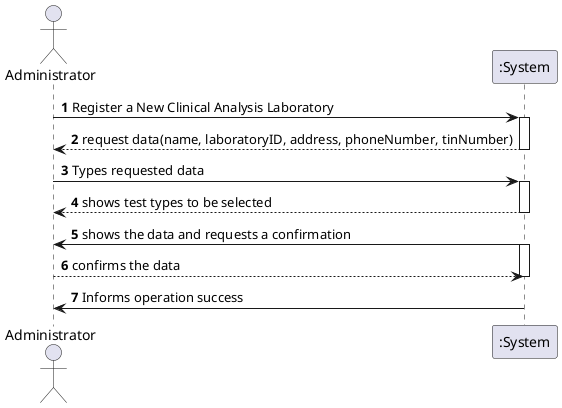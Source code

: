 @startuml
autonumber
'hide footbox
actor "Administrator" as ADMIN

participant ":System" as SYSTEM

ADMIN -> SYSTEM : Register a New Clinical Analysis Laboratory
activate SYSTEM
SYSTEM --> ADMIN : request data(name, laboratoryID, address, phoneNumber, tinNumber)
deactivate SYSTEM

ADMIN -> SYSTEM : Types requested data
activate SYSTEM
SYSTEM --> ADMIN : shows test types to be selected
deactivate SYSTEM

SYSTEM -> ADMIN : shows the data and requests a confirmation
activate SYSTEM
ADMIN --> SYSTEM : confirms the data
deactivate SYSTEM
SYSTEM -> ADMIN : Informs operation success

@enduml